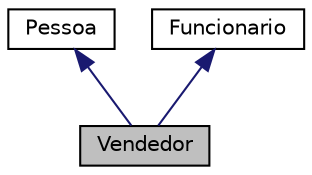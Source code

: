 digraph "Vendedor"
{
 // LATEX_PDF_SIZE
  edge [fontname="Helvetica",fontsize="10",labelfontname="Helvetica",labelfontsize="10"];
  node [fontname="Helvetica",fontsize="10",shape=record];
  Node1 [label="Vendedor",height=0.2,width=0.4,color="black", fillcolor="grey75", style="filled", fontcolor="black",tooltip=" "];
  Node2 -> Node1 [dir="back",color="midnightblue",fontsize="10",style="solid"];
  Node2 [label="Pessoa",height=0.2,width=0.4,color="black", fillcolor="white", style="filled",URL="$classPessoa.html",tooltip=" "];
  Node3 -> Node1 [dir="back",color="midnightblue",fontsize="10",style="solid"];
  Node3 [label="Funcionario",height=0.2,width=0.4,color="black", fillcolor="white", style="filled",URL="$classFuncionario.html",tooltip=" "];
}
